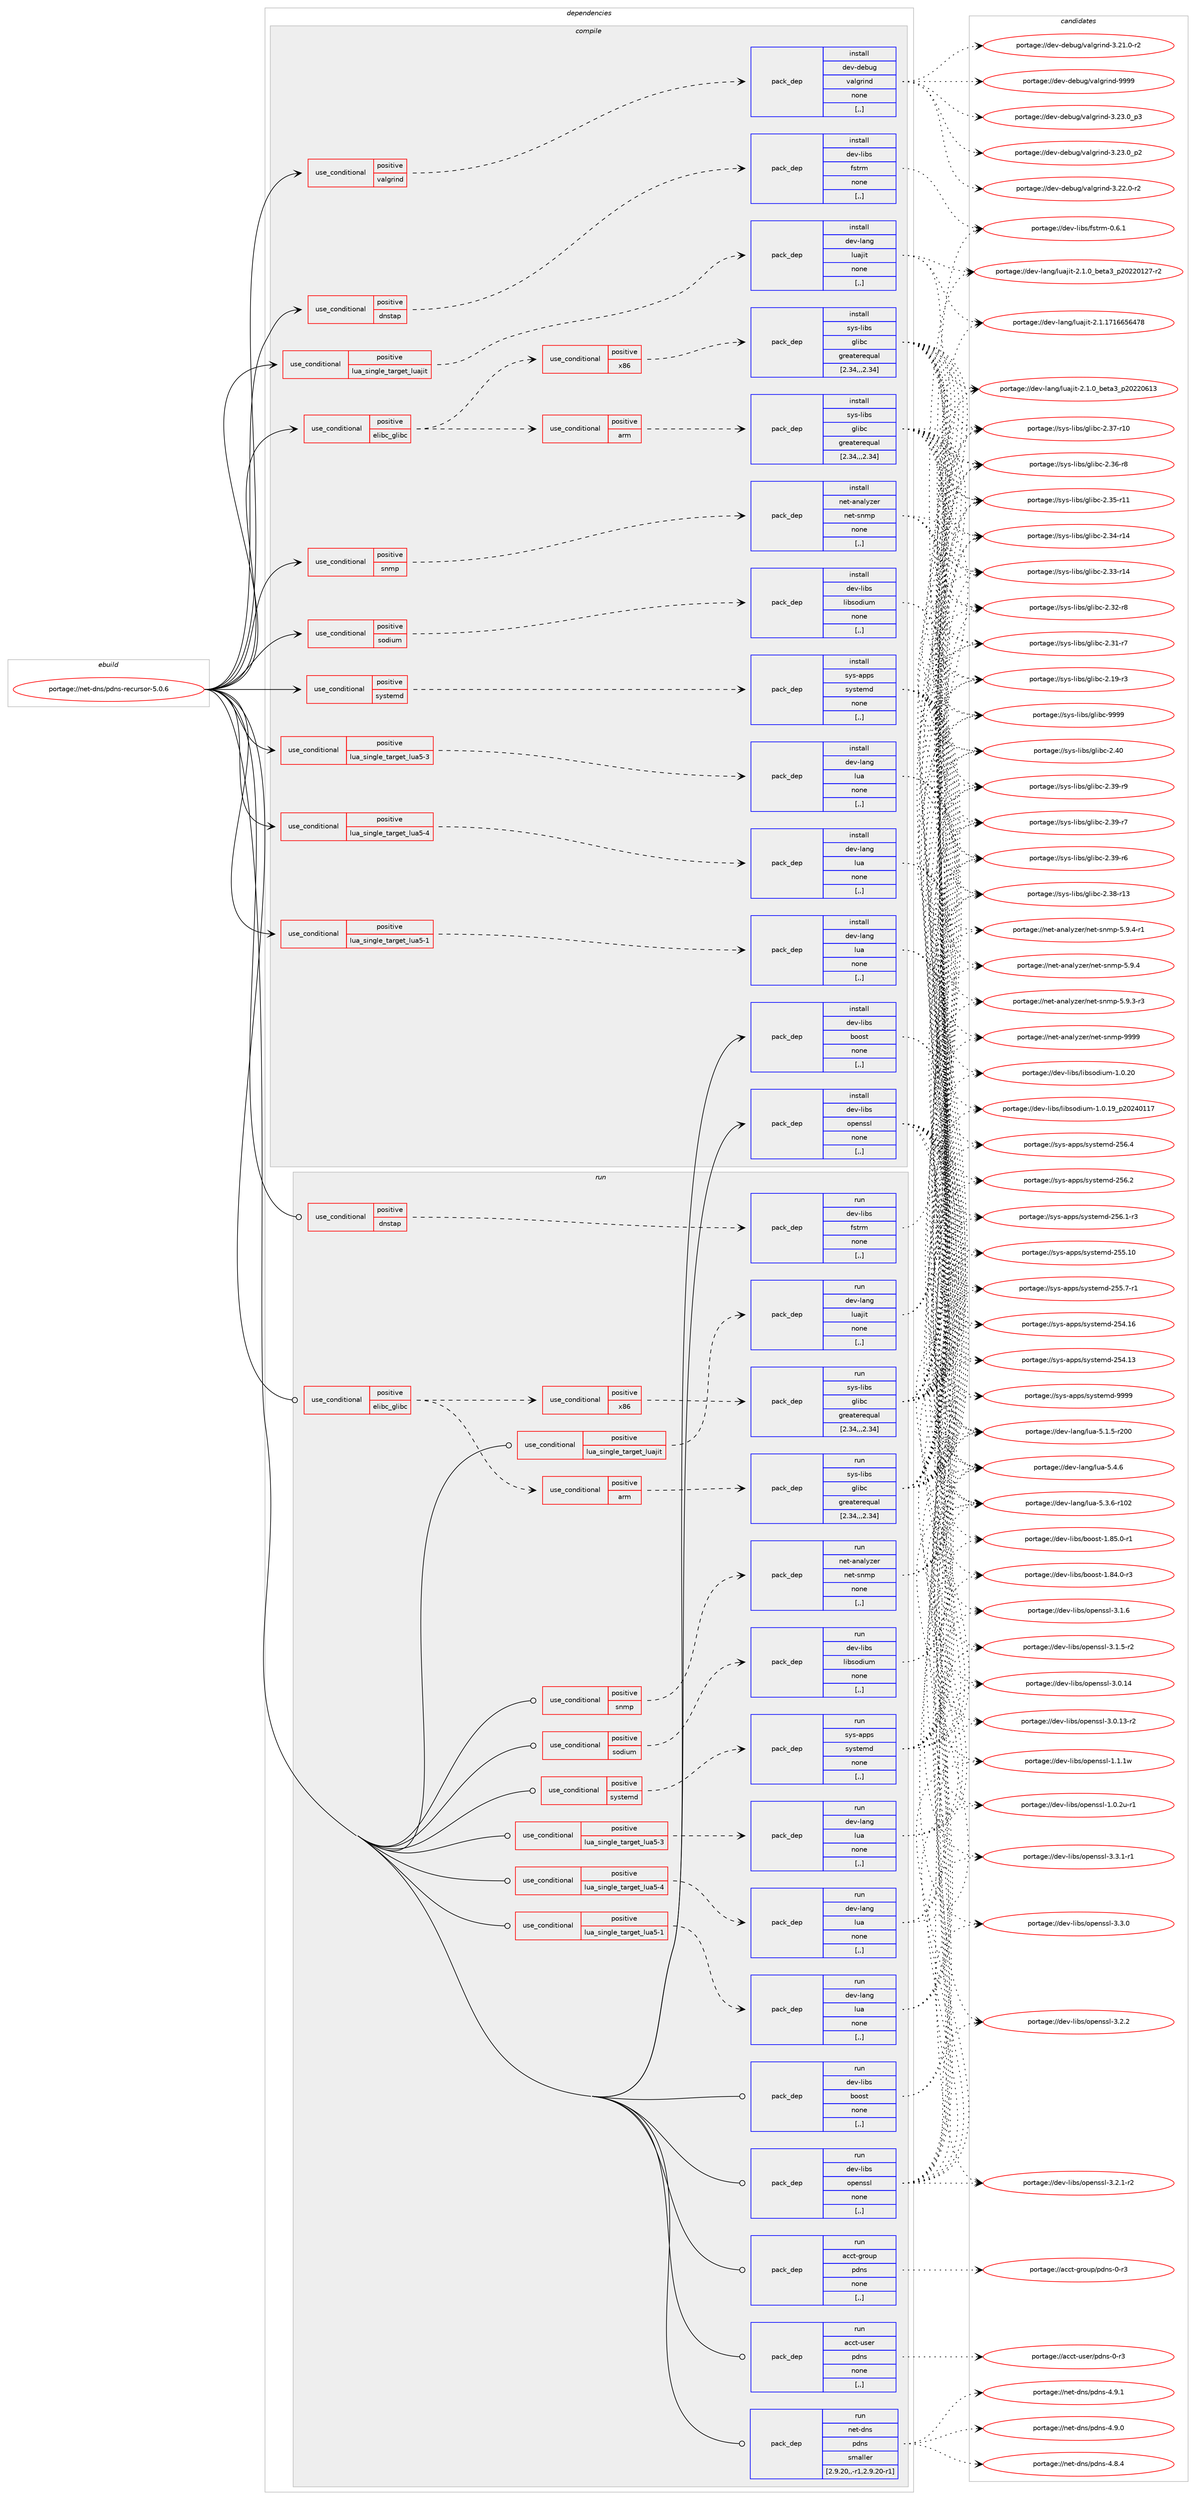 digraph prolog {

# *************
# Graph options
# *************

newrank=true;
concentrate=true;
compound=true;
graph [rankdir=LR,fontname=Helvetica,fontsize=10,ranksep=1.5];#, ranksep=2.5, nodesep=0.2];
edge  [arrowhead=vee];
node  [fontname=Helvetica,fontsize=10];

# **********
# The ebuild
# **********

subgraph cluster_leftcol {
color=gray;
label=<<i>ebuild</i>>;
id [label="portage://net-dns/pdns-recursor-5.0.6", color=red, width=4, href="../net-dns/pdns-recursor-5.0.6.svg"];
}

# ****************
# The dependencies
# ****************

subgraph cluster_midcol {
color=gray;
label=<<i>dependencies</i>>;
subgraph cluster_compile {
fillcolor="#eeeeee";
style=filled;
label=<<i>compile</i>>;
subgraph cond89773 {
dependency346131 [label=<<TABLE BORDER="0" CELLBORDER="1" CELLSPACING="0" CELLPADDING="4"><TR><TD ROWSPAN="3" CELLPADDING="10">use_conditional</TD></TR><TR><TD>positive</TD></TR><TR><TD>dnstap</TD></TR></TABLE>>, shape=none, color=red];
subgraph pack253767 {
dependency346132 [label=<<TABLE BORDER="0" CELLBORDER="1" CELLSPACING="0" CELLPADDING="4" WIDTH="220"><TR><TD ROWSPAN="6" CELLPADDING="30">pack_dep</TD></TR><TR><TD WIDTH="110">install</TD></TR><TR><TD>dev-libs</TD></TR><TR><TD>fstrm</TD></TR><TR><TD>none</TD></TR><TR><TD>[,,]</TD></TR></TABLE>>, shape=none, color=blue];
}
dependency346131:e -> dependency346132:w [weight=20,style="dashed",arrowhead="vee"];
}
id:e -> dependency346131:w [weight=20,style="solid",arrowhead="vee"];
subgraph cond89774 {
dependency346133 [label=<<TABLE BORDER="0" CELLBORDER="1" CELLSPACING="0" CELLPADDING="4"><TR><TD ROWSPAN="3" CELLPADDING="10">use_conditional</TD></TR><TR><TD>positive</TD></TR><TR><TD>elibc_glibc</TD></TR></TABLE>>, shape=none, color=red];
subgraph cond89775 {
dependency346134 [label=<<TABLE BORDER="0" CELLBORDER="1" CELLSPACING="0" CELLPADDING="4"><TR><TD ROWSPAN="3" CELLPADDING="10">use_conditional</TD></TR><TR><TD>positive</TD></TR><TR><TD>arm</TD></TR></TABLE>>, shape=none, color=red];
subgraph pack253768 {
dependency346135 [label=<<TABLE BORDER="0" CELLBORDER="1" CELLSPACING="0" CELLPADDING="4" WIDTH="220"><TR><TD ROWSPAN="6" CELLPADDING="30">pack_dep</TD></TR><TR><TD WIDTH="110">install</TD></TR><TR><TD>sys-libs</TD></TR><TR><TD>glibc</TD></TR><TR><TD>greaterequal</TD></TR><TR><TD>[2.34,,,2.34]</TD></TR></TABLE>>, shape=none, color=blue];
}
dependency346134:e -> dependency346135:w [weight=20,style="dashed",arrowhead="vee"];
}
dependency346133:e -> dependency346134:w [weight=20,style="dashed",arrowhead="vee"];
subgraph cond89776 {
dependency346136 [label=<<TABLE BORDER="0" CELLBORDER="1" CELLSPACING="0" CELLPADDING="4"><TR><TD ROWSPAN="3" CELLPADDING="10">use_conditional</TD></TR><TR><TD>positive</TD></TR><TR><TD>x86</TD></TR></TABLE>>, shape=none, color=red];
subgraph pack253769 {
dependency346137 [label=<<TABLE BORDER="0" CELLBORDER="1" CELLSPACING="0" CELLPADDING="4" WIDTH="220"><TR><TD ROWSPAN="6" CELLPADDING="30">pack_dep</TD></TR><TR><TD WIDTH="110">install</TD></TR><TR><TD>sys-libs</TD></TR><TR><TD>glibc</TD></TR><TR><TD>greaterequal</TD></TR><TR><TD>[2.34,,,2.34]</TD></TR></TABLE>>, shape=none, color=blue];
}
dependency346136:e -> dependency346137:w [weight=20,style="dashed",arrowhead="vee"];
}
dependency346133:e -> dependency346136:w [weight=20,style="dashed",arrowhead="vee"];
}
id:e -> dependency346133:w [weight=20,style="solid",arrowhead="vee"];
subgraph cond89777 {
dependency346138 [label=<<TABLE BORDER="0" CELLBORDER="1" CELLSPACING="0" CELLPADDING="4"><TR><TD ROWSPAN="3" CELLPADDING="10">use_conditional</TD></TR><TR><TD>positive</TD></TR><TR><TD>lua_single_target_lua5-1</TD></TR></TABLE>>, shape=none, color=red];
subgraph pack253770 {
dependency346139 [label=<<TABLE BORDER="0" CELLBORDER="1" CELLSPACING="0" CELLPADDING="4" WIDTH="220"><TR><TD ROWSPAN="6" CELLPADDING="30">pack_dep</TD></TR><TR><TD WIDTH="110">install</TD></TR><TR><TD>dev-lang</TD></TR><TR><TD>lua</TD></TR><TR><TD>none</TD></TR><TR><TD>[,,]</TD></TR></TABLE>>, shape=none, color=blue];
}
dependency346138:e -> dependency346139:w [weight=20,style="dashed",arrowhead="vee"];
}
id:e -> dependency346138:w [weight=20,style="solid",arrowhead="vee"];
subgraph cond89778 {
dependency346140 [label=<<TABLE BORDER="0" CELLBORDER="1" CELLSPACING="0" CELLPADDING="4"><TR><TD ROWSPAN="3" CELLPADDING="10">use_conditional</TD></TR><TR><TD>positive</TD></TR><TR><TD>lua_single_target_lua5-3</TD></TR></TABLE>>, shape=none, color=red];
subgraph pack253771 {
dependency346141 [label=<<TABLE BORDER="0" CELLBORDER="1" CELLSPACING="0" CELLPADDING="4" WIDTH="220"><TR><TD ROWSPAN="6" CELLPADDING="30">pack_dep</TD></TR><TR><TD WIDTH="110">install</TD></TR><TR><TD>dev-lang</TD></TR><TR><TD>lua</TD></TR><TR><TD>none</TD></TR><TR><TD>[,,]</TD></TR></TABLE>>, shape=none, color=blue];
}
dependency346140:e -> dependency346141:w [weight=20,style="dashed",arrowhead="vee"];
}
id:e -> dependency346140:w [weight=20,style="solid",arrowhead="vee"];
subgraph cond89779 {
dependency346142 [label=<<TABLE BORDER="0" CELLBORDER="1" CELLSPACING="0" CELLPADDING="4"><TR><TD ROWSPAN="3" CELLPADDING="10">use_conditional</TD></TR><TR><TD>positive</TD></TR><TR><TD>lua_single_target_lua5-4</TD></TR></TABLE>>, shape=none, color=red];
subgraph pack253772 {
dependency346143 [label=<<TABLE BORDER="0" CELLBORDER="1" CELLSPACING="0" CELLPADDING="4" WIDTH="220"><TR><TD ROWSPAN="6" CELLPADDING="30">pack_dep</TD></TR><TR><TD WIDTH="110">install</TD></TR><TR><TD>dev-lang</TD></TR><TR><TD>lua</TD></TR><TR><TD>none</TD></TR><TR><TD>[,,]</TD></TR></TABLE>>, shape=none, color=blue];
}
dependency346142:e -> dependency346143:w [weight=20,style="dashed",arrowhead="vee"];
}
id:e -> dependency346142:w [weight=20,style="solid",arrowhead="vee"];
subgraph cond89780 {
dependency346144 [label=<<TABLE BORDER="0" CELLBORDER="1" CELLSPACING="0" CELLPADDING="4"><TR><TD ROWSPAN="3" CELLPADDING="10">use_conditional</TD></TR><TR><TD>positive</TD></TR><TR><TD>lua_single_target_luajit</TD></TR></TABLE>>, shape=none, color=red];
subgraph pack253773 {
dependency346145 [label=<<TABLE BORDER="0" CELLBORDER="1" CELLSPACING="0" CELLPADDING="4" WIDTH="220"><TR><TD ROWSPAN="6" CELLPADDING="30">pack_dep</TD></TR><TR><TD WIDTH="110">install</TD></TR><TR><TD>dev-lang</TD></TR><TR><TD>luajit</TD></TR><TR><TD>none</TD></TR><TR><TD>[,,]</TD></TR></TABLE>>, shape=none, color=blue];
}
dependency346144:e -> dependency346145:w [weight=20,style="dashed",arrowhead="vee"];
}
id:e -> dependency346144:w [weight=20,style="solid",arrowhead="vee"];
subgraph cond89781 {
dependency346146 [label=<<TABLE BORDER="0" CELLBORDER="1" CELLSPACING="0" CELLPADDING="4"><TR><TD ROWSPAN="3" CELLPADDING="10">use_conditional</TD></TR><TR><TD>positive</TD></TR><TR><TD>snmp</TD></TR></TABLE>>, shape=none, color=red];
subgraph pack253774 {
dependency346147 [label=<<TABLE BORDER="0" CELLBORDER="1" CELLSPACING="0" CELLPADDING="4" WIDTH="220"><TR><TD ROWSPAN="6" CELLPADDING="30">pack_dep</TD></TR><TR><TD WIDTH="110">install</TD></TR><TR><TD>net-analyzer</TD></TR><TR><TD>net-snmp</TD></TR><TR><TD>none</TD></TR><TR><TD>[,,]</TD></TR></TABLE>>, shape=none, color=blue];
}
dependency346146:e -> dependency346147:w [weight=20,style="dashed",arrowhead="vee"];
}
id:e -> dependency346146:w [weight=20,style="solid",arrowhead="vee"];
subgraph cond89782 {
dependency346148 [label=<<TABLE BORDER="0" CELLBORDER="1" CELLSPACING="0" CELLPADDING="4"><TR><TD ROWSPAN="3" CELLPADDING="10">use_conditional</TD></TR><TR><TD>positive</TD></TR><TR><TD>sodium</TD></TR></TABLE>>, shape=none, color=red];
subgraph pack253775 {
dependency346149 [label=<<TABLE BORDER="0" CELLBORDER="1" CELLSPACING="0" CELLPADDING="4" WIDTH="220"><TR><TD ROWSPAN="6" CELLPADDING="30">pack_dep</TD></TR><TR><TD WIDTH="110">install</TD></TR><TR><TD>dev-libs</TD></TR><TR><TD>libsodium</TD></TR><TR><TD>none</TD></TR><TR><TD>[,,]</TD></TR></TABLE>>, shape=none, color=blue];
}
dependency346148:e -> dependency346149:w [weight=20,style="dashed",arrowhead="vee"];
}
id:e -> dependency346148:w [weight=20,style="solid",arrowhead="vee"];
subgraph cond89783 {
dependency346150 [label=<<TABLE BORDER="0" CELLBORDER="1" CELLSPACING="0" CELLPADDING="4"><TR><TD ROWSPAN="3" CELLPADDING="10">use_conditional</TD></TR><TR><TD>positive</TD></TR><TR><TD>systemd</TD></TR></TABLE>>, shape=none, color=red];
subgraph pack253776 {
dependency346151 [label=<<TABLE BORDER="0" CELLBORDER="1" CELLSPACING="0" CELLPADDING="4" WIDTH="220"><TR><TD ROWSPAN="6" CELLPADDING="30">pack_dep</TD></TR><TR><TD WIDTH="110">install</TD></TR><TR><TD>sys-apps</TD></TR><TR><TD>systemd</TD></TR><TR><TD>none</TD></TR><TR><TD>[,,]</TD></TR></TABLE>>, shape=none, color=blue];
}
dependency346150:e -> dependency346151:w [weight=20,style="dashed",arrowhead="vee"];
}
id:e -> dependency346150:w [weight=20,style="solid",arrowhead="vee"];
subgraph cond89784 {
dependency346152 [label=<<TABLE BORDER="0" CELLBORDER="1" CELLSPACING="0" CELLPADDING="4"><TR><TD ROWSPAN="3" CELLPADDING="10">use_conditional</TD></TR><TR><TD>positive</TD></TR><TR><TD>valgrind</TD></TR></TABLE>>, shape=none, color=red];
subgraph pack253777 {
dependency346153 [label=<<TABLE BORDER="0" CELLBORDER="1" CELLSPACING="0" CELLPADDING="4" WIDTH="220"><TR><TD ROWSPAN="6" CELLPADDING="30">pack_dep</TD></TR><TR><TD WIDTH="110">install</TD></TR><TR><TD>dev-debug</TD></TR><TR><TD>valgrind</TD></TR><TR><TD>none</TD></TR><TR><TD>[,,]</TD></TR></TABLE>>, shape=none, color=blue];
}
dependency346152:e -> dependency346153:w [weight=20,style="dashed",arrowhead="vee"];
}
id:e -> dependency346152:w [weight=20,style="solid",arrowhead="vee"];
subgraph pack253778 {
dependency346154 [label=<<TABLE BORDER="0" CELLBORDER="1" CELLSPACING="0" CELLPADDING="4" WIDTH="220"><TR><TD ROWSPAN="6" CELLPADDING="30">pack_dep</TD></TR><TR><TD WIDTH="110">install</TD></TR><TR><TD>dev-libs</TD></TR><TR><TD>boost</TD></TR><TR><TD>none</TD></TR><TR><TD>[,,]</TD></TR></TABLE>>, shape=none, color=blue];
}
id:e -> dependency346154:w [weight=20,style="solid",arrowhead="vee"];
subgraph pack253779 {
dependency346155 [label=<<TABLE BORDER="0" CELLBORDER="1" CELLSPACING="0" CELLPADDING="4" WIDTH="220"><TR><TD ROWSPAN="6" CELLPADDING="30">pack_dep</TD></TR><TR><TD WIDTH="110">install</TD></TR><TR><TD>dev-libs</TD></TR><TR><TD>openssl</TD></TR><TR><TD>none</TD></TR><TR><TD>[,,]</TD></TR></TABLE>>, shape=none, color=blue];
}
id:e -> dependency346155:w [weight=20,style="solid",arrowhead="vee"];
}
subgraph cluster_compileandrun {
fillcolor="#eeeeee";
style=filled;
label=<<i>compile and run</i>>;
}
subgraph cluster_run {
fillcolor="#eeeeee";
style=filled;
label=<<i>run</i>>;
subgraph cond89785 {
dependency346156 [label=<<TABLE BORDER="0" CELLBORDER="1" CELLSPACING="0" CELLPADDING="4"><TR><TD ROWSPAN="3" CELLPADDING="10">use_conditional</TD></TR><TR><TD>positive</TD></TR><TR><TD>dnstap</TD></TR></TABLE>>, shape=none, color=red];
subgraph pack253780 {
dependency346157 [label=<<TABLE BORDER="0" CELLBORDER="1" CELLSPACING="0" CELLPADDING="4" WIDTH="220"><TR><TD ROWSPAN="6" CELLPADDING="30">pack_dep</TD></TR><TR><TD WIDTH="110">run</TD></TR><TR><TD>dev-libs</TD></TR><TR><TD>fstrm</TD></TR><TR><TD>none</TD></TR><TR><TD>[,,]</TD></TR></TABLE>>, shape=none, color=blue];
}
dependency346156:e -> dependency346157:w [weight=20,style="dashed",arrowhead="vee"];
}
id:e -> dependency346156:w [weight=20,style="solid",arrowhead="odot"];
subgraph cond89786 {
dependency346158 [label=<<TABLE BORDER="0" CELLBORDER="1" CELLSPACING="0" CELLPADDING="4"><TR><TD ROWSPAN="3" CELLPADDING="10">use_conditional</TD></TR><TR><TD>positive</TD></TR><TR><TD>elibc_glibc</TD></TR></TABLE>>, shape=none, color=red];
subgraph cond89787 {
dependency346159 [label=<<TABLE BORDER="0" CELLBORDER="1" CELLSPACING="0" CELLPADDING="4"><TR><TD ROWSPAN="3" CELLPADDING="10">use_conditional</TD></TR><TR><TD>positive</TD></TR><TR><TD>arm</TD></TR></TABLE>>, shape=none, color=red];
subgraph pack253781 {
dependency346160 [label=<<TABLE BORDER="0" CELLBORDER="1" CELLSPACING="0" CELLPADDING="4" WIDTH="220"><TR><TD ROWSPAN="6" CELLPADDING="30">pack_dep</TD></TR><TR><TD WIDTH="110">run</TD></TR><TR><TD>sys-libs</TD></TR><TR><TD>glibc</TD></TR><TR><TD>greaterequal</TD></TR><TR><TD>[2.34,,,2.34]</TD></TR></TABLE>>, shape=none, color=blue];
}
dependency346159:e -> dependency346160:w [weight=20,style="dashed",arrowhead="vee"];
}
dependency346158:e -> dependency346159:w [weight=20,style="dashed",arrowhead="vee"];
subgraph cond89788 {
dependency346161 [label=<<TABLE BORDER="0" CELLBORDER="1" CELLSPACING="0" CELLPADDING="4"><TR><TD ROWSPAN="3" CELLPADDING="10">use_conditional</TD></TR><TR><TD>positive</TD></TR><TR><TD>x86</TD></TR></TABLE>>, shape=none, color=red];
subgraph pack253782 {
dependency346162 [label=<<TABLE BORDER="0" CELLBORDER="1" CELLSPACING="0" CELLPADDING="4" WIDTH="220"><TR><TD ROWSPAN="6" CELLPADDING="30">pack_dep</TD></TR><TR><TD WIDTH="110">run</TD></TR><TR><TD>sys-libs</TD></TR><TR><TD>glibc</TD></TR><TR><TD>greaterequal</TD></TR><TR><TD>[2.34,,,2.34]</TD></TR></TABLE>>, shape=none, color=blue];
}
dependency346161:e -> dependency346162:w [weight=20,style="dashed",arrowhead="vee"];
}
dependency346158:e -> dependency346161:w [weight=20,style="dashed",arrowhead="vee"];
}
id:e -> dependency346158:w [weight=20,style="solid",arrowhead="odot"];
subgraph cond89789 {
dependency346163 [label=<<TABLE BORDER="0" CELLBORDER="1" CELLSPACING="0" CELLPADDING="4"><TR><TD ROWSPAN="3" CELLPADDING="10">use_conditional</TD></TR><TR><TD>positive</TD></TR><TR><TD>lua_single_target_lua5-1</TD></TR></TABLE>>, shape=none, color=red];
subgraph pack253783 {
dependency346164 [label=<<TABLE BORDER="0" CELLBORDER="1" CELLSPACING="0" CELLPADDING="4" WIDTH="220"><TR><TD ROWSPAN="6" CELLPADDING="30">pack_dep</TD></TR><TR><TD WIDTH="110">run</TD></TR><TR><TD>dev-lang</TD></TR><TR><TD>lua</TD></TR><TR><TD>none</TD></TR><TR><TD>[,,]</TD></TR></TABLE>>, shape=none, color=blue];
}
dependency346163:e -> dependency346164:w [weight=20,style="dashed",arrowhead="vee"];
}
id:e -> dependency346163:w [weight=20,style="solid",arrowhead="odot"];
subgraph cond89790 {
dependency346165 [label=<<TABLE BORDER="0" CELLBORDER="1" CELLSPACING="0" CELLPADDING="4"><TR><TD ROWSPAN="3" CELLPADDING="10">use_conditional</TD></TR><TR><TD>positive</TD></TR><TR><TD>lua_single_target_lua5-3</TD></TR></TABLE>>, shape=none, color=red];
subgraph pack253784 {
dependency346166 [label=<<TABLE BORDER="0" CELLBORDER="1" CELLSPACING="0" CELLPADDING="4" WIDTH="220"><TR><TD ROWSPAN="6" CELLPADDING="30">pack_dep</TD></TR><TR><TD WIDTH="110">run</TD></TR><TR><TD>dev-lang</TD></TR><TR><TD>lua</TD></TR><TR><TD>none</TD></TR><TR><TD>[,,]</TD></TR></TABLE>>, shape=none, color=blue];
}
dependency346165:e -> dependency346166:w [weight=20,style="dashed",arrowhead="vee"];
}
id:e -> dependency346165:w [weight=20,style="solid",arrowhead="odot"];
subgraph cond89791 {
dependency346167 [label=<<TABLE BORDER="0" CELLBORDER="1" CELLSPACING="0" CELLPADDING="4"><TR><TD ROWSPAN="3" CELLPADDING="10">use_conditional</TD></TR><TR><TD>positive</TD></TR><TR><TD>lua_single_target_lua5-4</TD></TR></TABLE>>, shape=none, color=red];
subgraph pack253785 {
dependency346168 [label=<<TABLE BORDER="0" CELLBORDER="1" CELLSPACING="0" CELLPADDING="4" WIDTH="220"><TR><TD ROWSPAN="6" CELLPADDING="30">pack_dep</TD></TR><TR><TD WIDTH="110">run</TD></TR><TR><TD>dev-lang</TD></TR><TR><TD>lua</TD></TR><TR><TD>none</TD></TR><TR><TD>[,,]</TD></TR></TABLE>>, shape=none, color=blue];
}
dependency346167:e -> dependency346168:w [weight=20,style="dashed",arrowhead="vee"];
}
id:e -> dependency346167:w [weight=20,style="solid",arrowhead="odot"];
subgraph cond89792 {
dependency346169 [label=<<TABLE BORDER="0" CELLBORDER="1" CELLSPACING="0" CELLPADDING="4"><TR><TD ROWSPAN="3" CELLPADDING="10">use_conditional</TD></TR><TR><TD>positive</TD></TR><TR><TD>lua_single_target_luajit</TD></TR></TABLE>>, shape=none, color=red];
subgraph pack253786 {
dependency346170 [label=<<TABLE BORDER="0" CELLBORDER="1" CELLSPACING="0" CELLPADDING="4" WIDTH="220"><TR><TD ROWSPAN="6" CELLPADDING="30">pack_dep</TD></TR><TR><TD WIDTH="110">run</TD></TR><TR><TD>dev-lang</TD></TR><TR><TD>luajit</TD></TR><TR><TD>none</TD></TR><TR><TD>[,,]</TD></TR></TABLE>>, shape=none, color=blue];
}
dependency346169:e -> dependency346170:w [weight=20,style="dashed",arrowhead="vee"];
}
id:e -> dependency346169:w [weight=20,style="solid",arrowhead="odot"];
subgraph cond89793 {
dependency346171 [label=<<TABLE BORDER="0" CELLBORDER="1" CELLSPACING="0" CELLPADDING="4"><TR><TD ROWSPAN="3" CELLPADDING="10">use_conditional</TD></TR><TR><TD>positive</TD></TR><TR><TD>snmp</TD></TR></TABLE>>, shape=none, color=red];
subgraph pack253787 {
dependency346172 [label=<<TABLE BORDER="0" CELLBORDER="1" CELLSPACING="0" CELLPADDING="4" WIDTH="220"><TR><TD ROWSPAN="6" CELLPADDING="30">pack_dep</TD></TR><TR><TD WIDTH="110">run</TD></TR><TR><TD>net-analyzer</TD></TR><TR><TD>net-snmp</TD></TR><TR><TD>none</TD></TR><TR><TD>[,,]</TD></TR></TABLE>>, shape=none, color=blue];
}
dependency346171:e -> dependency346172:w [weight=20,style="dashed",arrowhead="vee"];
}
id:e -> dependency346171:w [weight=20,style="solid",arrowhead="odot"];
subgraph cond89794 {
dependency346173 [label=<<TABLE BORDER="0" CELLBORDER="1" CELLSPACING="0" CELLPADDING="4"><TR><TD ROWSPAN="3" CELLPADDING="10">use_conditional</TD></TR><TR><TD>positive</TD></TR><TR><TD>sodium</TD></TR></TABLE>>, shape=none, color=red];
subgraph pack253788 {
dependency346174 [label=<<TABLE BORDER="0" CELLBORDER="1" CELLSPACING="0" CELLPADDING="4" WIDTH="220"><TR><TD ROWSPAN="6" CELLPADDING="30">pack_dep</TD></TR><TR><TD WIDTH="110">run</TD></TR><TR><TD>dev-libs</TD></TR><TR><TD>libsodium</TD></TR><TR><TD>none</TD></TR><TR><TD>[,,]</TD></TR></TABLE>>, shape=none, color=blue];
}
dependency346173:e -> dependency346174:w [weight=20,style="dashed",arrowhead="vee"];
}
id:e -> dependency346173:w [weight=20,style="solid",arrowhead="odot"];
subgraph cond89795 {
dependency346175 [label=<<TABLE BORDER="0" CELLBORDER="1" CELLSPACING="0" CELLPADDING="4"><TR><TD ROWSPAN="3" CELLPADDING="10">use_conditional</TD></TR><TR><TD>positive</TD></TR><TR><TD>systemd</TD></TR></TABLE>>, shape=none, color=red];
subgraph pack253789 {
dependency346176 [label=<<TABLE BORDER="0" CELLBORDER="1" CELLSPACING="0" CELLPADDING="4" WIDTH="220"><TR><TD ROWSPAN="6" CELLPADDING="30">pack_dep</TD></TR><TR><TD WIDTH="110">run</TD></TR><TR><TD>sys-apps</TD></TR><TR><TD>systemd</TD></TR><TR><TD>none</TD></TR><TR><TD>[,,]</TD></TR></TABLE>>, shape=none, color=blue];
}
dependency346175:e -> dependency346176:w [weight=20,style="dashed",arrowhead="vee"];
}
id:e -> dependency346175:w [weight=20,style="solid",arrowhead="odot"];
subgraph pack253790 {
dependency346177 [label=<<TABLE BORDER="0" CELLBORDER="1" CELLSPACING="0" CELLPADDING="4" WIDTH="220"><TR><TD ROWSPAN="6" CELLPADDING="30">pack_dep</TD></TR><TR><TD WIDTH="110">run</TD></TR><TR><TD>acct-group</TD></TR><TR><TD>pdns</TD></TR><TR><TD>none</TD></TR><TR><TD>[,,]</TD></TR></TABLE>>, shape=none, color=blue];
}
id:e -> dependency346177:w [weight=20,style="solid",arrowhead="odot"];
subgraph pack253791 {
dependency346178 [label=<<TABLE BORDER="0" CELLBORDER="1" CELLSPACING="0" CELLPADDING="4" WIDTH="220"><TR><TD ROWSPAN="6" CELLPADDING="30">pack_dep</TD></TR><TR><TD WIDTH="110">run</TD></TR><TR><TD>acct-user</TD></TR><TR><TD>pdns</TD></TR><TR><TD>none</TD></TR><TR><TD>[,,]</TD></TR></TABLE>>, shape=none, color=blue];
}
id:e -> dependency346178:w [weight=20,style="solid",arrowhead="odot"];
subgraph pack253792 {
dependency346179 [label=<<TABLE BORDER="0" CELLBORDER="1" CELLSPACING="0" CELLPADDING="4" WIDTH="220"><TR><TD ROWSPAN="6" CELLPADDING="30">pack_dep</TD></TR><TR><TD WIDTH="110">run</TD></TR><TR><TD>dev-libs</TD></TR><TR><TD>boost</TD></TR><TR><TD>none</TD></TR><TR><TD>[,,]</TD></TR></TABLE>>, shape=none, color=blue];
}
id:e -> dependency346179:w [weight=20,style="solid",arrowhead="odot"];
subgraph pack253793 {
dependency346180 [label=<<TABLE BORDER="0" CELLBORDER="1" CELLSPACING="0" CELLPADDING="4" WIDTH="220"><TR><TD ROWSPAN="6" CELLPADDING="30">pack_dep</TD></TR><TR><TD WIDTH="110">run</TD></TR><TR><TD>dev-libs</TD></TR><TR><TD>openssl</TD></TR><TR><TD>none</TD></TR><TR><TD>[,,]</TD></TR></TABLE>>, shape=none, color=blue];
}
id:e -> dependency346180:w [weight=20,style="solid",arrowhead="odot"];
subgraph pack253794 {
dependency346181 [label=<<TABLE BORDER="0" CELLBORDER="1" CELLSPACING="0" CELLPADDING="4" WIDTH="220"><TR><TD ROWSPAN="6" CELLPADDING="30">pack_dep</TD></TR><TR><TD WIDTH="110">run</TD></TR><TR><TD>net-dns</TD></TR><TR><TD>pdns</TD></TR><TR><TD>smaller</TD></TR><TR><TD>[2.9.20,,-r1,2.9.20-r1]</TD></TR></TABLE>>, shape=none, color=blue];
}
id:e -> dependency346181:w [weight=20,style="solid",arrowhead="odot"];
}
}

# **************
# The candidates
# **************

subgraph cluster_choices {
rank=same;
color=gray;
label=<<i>candidates</i>>;

subgraph choice253767 {
color=black;
nodesep=1;
choice100101118451081059811547102115116114109454846544649 [label="portage://dev-libs/fstrm-0.6.1", color=red, width=4,href="../dev-libs/fstrm-0.6.1.svg"];
dependency346132:e -> choice100101118451081059811547102115116114109454846544649:w [style=dotted,weight="100"];
}
subgraph choice253768 {
color=black;
nodesep=1;
choice11512111545108105981154710310810598994557575757 [label="portage://sys-libs/glibc-9999", color=red, width=4,href="../sys-libs/glibc-9999.svg"];
choice11512111545108105981154710310810598994550465248 [label="portage://sys-libs/glibc-2.40", color=red, width=4,href="../sys-libs/glibc-2.40.svg"];
choice115121115451081059811547103108105989945504651574511457 [label="portage://sys-libs/glibc-2.39-r9", color=red, width=4,href="../sys-libs/glibc-2.39-r9.svg"];
choice115121115451081059811547103108105989945504651574511455 [label="portage://sys-libs/glibc-2.39-r7", color=red, width=4,href="../sys-libs/glibc-2.39-r7.svg"];
choice115121115451081059811547103108105989945504651574511454 [label="portage://sys-libs/glibc-2.39-r6", color=red, width=4,href="../sys-libs/glibc-2.39-r6.svg"];
choice11512111545108105981154710310810598994550465156451144951 [label="portage://sys-libs/glibc-2.38-r13", color=red, width=4,href="../sys-libs/glibc-2.38-r13.svg"];
choice11512111545108105981154710310810598994550465155451144948 [label="portage://sys-libs/glibc-2.37-r10", color=red, width=4,href="../sys-libs/glibc-2.37-r10.svg"];
choice115121115451081059811547103108105989945504651544511456 [label="portage://sys-libs/glibc-2.36-r8", color=red, width=4,href="../sys-libs/glibc-2.36-r8.svg"];
choice11512111545108105981154710310810598994550465153451144949 [label="portage://sys-libs/glibc-2.35-r11", color=red, width=4,href="../sys-libs/glibc-2.35-r11.svg"];
choice11512111545108105981154710310810598994550465152451144952 [label="portage://sys-libs/glibc-2.34-r14", color=red, width=4,href="../sys-libs/glibc-2.34-r14.svg"];
choice11512111545108105981154710310810598994550465151451144952 [label="portage://sys-libs/glibc-2.33-r14", color=red, width=4,href="../sys-libs/glibc-2.33-r14.svg"];
choice115121115451081059811547103108105989945504651504511456 [label="portage://sys-libs/glibc-2.32-r8", color=red, width=4,href="../sys-libs/glibc-2.32-r8.svg"];
choice115121115451081059811547103108105989945504651494511455 [label="portage://sys-libs/glibc-2.31-r7", color=red, width=4,href="../sys-libs/glibc-2.31-r7.svg"];
choice115121115451081059811547103108105989945504649574511451 [label="portage://sys-libs/glibc-2.19-r3", color=red, width=4,href="../sys-libs/glibc-2.19-r3.svg"];
dependency346135:e -> choice11512111545108105981154710310810598994557575757:w [style=dotted,weight="100"];
dependency346135:e -> choice11512111545108105981154710310810598994550465248:w [style=dotted,weight="100"];
dependency346135:e -> choice115121115451081059811547103108105989945504651574511457:w [style=dotted,weight="100"];
dependency346135:e -> choice115121115451081059811547103108105989945504651574511455:w [style=dotted,weight="100"];
dependency346135:e -> choice115121115451081059811547103108105989945504651574511454:w [style=dotted,weight="100"];
dependency346135:e -> choice11512111545108105981154710310810598994550465156451144951:w [style=dotted,weight="100"];
dependency346135:e -> choice11512111545108105981154710310810598994550465155451144948:w [style=dotted,weight="100"];
dependency346135:e -> choice115121115451081059811547103108105989945504651544511456:w [style=dotted,weight="100"];
dependency346135:e -> choice11512111545108105981154710310810598994550465153451144949:w [style=dotted,weight="100"];
dependency346135:e -> choice11512111545108105981154710310810598994550465152451144952:w [style=dotted,weight="100"];
dependency346135:e -> choice11512111545108105981154710310810598994550465151451144952:w [style=dotted,weight="100"];
dependency346135:e -> choice115121115451081059811547103108105989945504651504511456:w [style=dotted,weight="100"];
dependency346135:e -> choice115121115451081059811547103108105989945504651494511455:w [style=dotted,weight="100"];
dependency346135:e -> choice115121115451081059811547103108105989945504649574511451:w [style=dotted,weight="100"];
}
subgraph choice253769 {
color=black;
nodesep=1;
choice11512111545108105981154710310810598994557575757 [label="portage://sys-libs/glibc-9999", color=red, width=4,href="../sys-libs/glibc-9999.svg"];
choice11512111545108105981154710310810598994550465248 [label="portage://sys-libs/glibc-2.40", color=red, width=4,href="../sys-libs/glibc-2.40.svg"];
choice115121115451081059811547103108105989945504651574511457 [label="portage://sys-libs/glibc-2.39-r9", color=red, width=4,href="../sys-libs/glibc-2.39-r9.svg"];
choice115121115451081059811547103108105989945504651574511455 [label="portage://sys-libs/glibc-2.39-r7", color=red, width=4,href="../sys-libs/glibc-2.39-r7.svg"];
choice115121115451081059811547103108105989945504651574511454 [label="portage://sys-libs/glibc-2.39-r6", color=red, width=4,href="../sys-libs/glibc-2.39-r6.svg"];
choice11512111545108105981154710310810598994550465156451144951 [label="portage://sys-libs/glibc-2.38-r13", color=red, width=4,href="../sys-libs/glibc-2.38-r13.svg"];
choice11512111545108105981154710310810598994550465155451144948 [label="portage://sys-libs/glibc-2.37-r10", color=red, width=4,href="../sys-libs/glibc-2.37-r10.svg"];
choice115121115451081059811547103108105989945504651544511456 [label="portage://sys-libs/glibc-2.36-r8", color=red, width=4,href="../sys-libs/glibc-2.36-r8.svg"];
choice11512111545108105981154710310810598994550465153451144949 [label="portage://sys-libs/glibc-2.35-r11", color=red, width=4,href="../sys-libs/glibc-2.35-r11.svg"];
choice11512111545108105981154710310810598994550465152451144952 [label="portage://sys-libs/glibc-2.34-r14", color=red, width=4,href="../sys-libs/glibc-2.34-r14.svg"];
choice11512111545108105981154710310810598994550465151451144952 [label="portage://sys-libs/glibc-2.33-r14", color=red, width=4,href="../sys-libs/glibc-2.33-r14.svg"];
choice115121115451081059811547103108105989945504651504511456 [label="portage://sys-libs/glibc-2.32-r8", color=red, width=4,href="../sys-libs/glibc-2.32-r8.svg"];
choice115121115451081059811547103108105989945504651494511455 [label="portage://sys-libs/glibc-2.31-r7", color=red, width=4,href="../sys-libs/glibc-2.31-r7.svg"];
choice115121115451081059811547103108105989945504649574511451 [label="portage://sys-libs/glibc-2.19-r3", color=red, width=4,href="../sys-libs/glibc-2.19-r3.svg"];
dependency346137:e -> choice11512111545108105981154710310810598994557575757:w [style=dotted,weight="100"];
dependency346137:e -> choice11512111545108105981154710310810598994550465248:w [style=dotted,weight="100"];
dependency346137:e -> choice115121115451081059811547103108105989945504651574511457:w [style=dotted,weight="100"];
dependency346137:e -> choice115121115451081059811547103108105989945504651574511455:w [style=dotted,weight="100"];
dependency346137:e -> choice115121115451081059811547103108105989945504651574511454:w [style=dotted,weight="100"];
dependency346137:e -> choice11512111545108105981154710310810598994550465156451144951:w [style=dotted,weight="100"];
dependency346137:e -> choice11512111545108105981154710310810598994550465155451144948:w [style=dotted,weight="100"];
dependency346137:e -> choice115121115451081059811547103108105989945504651544511456:w [style=dotted,weight="100"];
dependency346137:e -> choice11512111545108105981154710310810598994550465153451144949:w [style=dotted,weight="100"];
dependency346137:e -> choice11512111545108105981154710310810598994550465152451144952:w [style=dotted,weight="100"];
dependency346137:e -> choice11512111545108105981154710310810598994550465151451144952:w [style=dotted,weight="100"];
dependency346137:e -> choice115121115451081059811547103108105989945504651504511456:w [style=dotted,weight="100"];
dependency346137:e -> choice115121115451081059811547103108105989945504651494511455:w [style=dotted,weight="100"];
dependency346137:e -> choice115121115451081059811547103108105989945504649574511451:w [style=dotted,weight="100"];
}
subgraph choice253770 {
color=black;
nodesep=1;
choice10010111845108971101034710811797455346524654 [label="portage://dev-lang/lua-5.4.6", color=red, width=4,href="../dev-lang/lua-5.4.6.svg"];
choice1001011184510897110103471081179745534651465445114494850 [label="portage://dev-lang/lua-5.3.6-r102", color=red, width=4,href="../dev-lang/lua-5.3.6-r102.svg"];
choice1001011184510897110103471081179745534649465345114504848 [label="portage://dev-lang/lua-5.1.5-r200", color=red, width=4,href="../dev-lang/lua-5.1.5-r200.svg"];
dependency346139:e -> choice10010111845108971101034710811797455346524654:w [style=dotted,weight="100"];
dependency346139:e -> choice1001011184510897110103471081179745534651465445114494850:w [style=dotted,weight="100"];
dependency346139:e -> choice1001011184510897110103471081179745534649465345114504848:w [style=dotted,weight="100"];
}
subgraph choice253771 {
color=black;
nodesep=1;
choice10010111845108971101034710811797455346524654 [label="portage://dev-lang/lua-5.4.6", color=red, width=4,href="../dev-lang/lua-5.4.6.svg"];
choice1001011184510897110103471081179745534651465445114494850 [label="portage://dev-lang/lua-5.3.6-r102", color=red, width=4,href="../dev-lang/lua-5.3.6-r102.svg"];
choice1001011184510897110103471081179745534649465345114504848 [label="portage://dev-lang/lua-5.1.5-r200", color=red, width=4,href="../dev-lang/lua-5.1.5-r200.svg"];
dependency346141:e -> choice10010111845108971101034710811797455346524654:w [style=dotted,weight="100"];
dependency346141:e -> choice1001011184510897110103471081179745534651465445114494850:w [style=dotted,weight="100"];
dependency346141:e -> choice1001011184510897110103471081179745534649465345114504848:w [style=dotted,weight="100"];
}
subgraph choice253772 {
color=black;
nodesep=1;
choice10010111845108971101034710811797455346524654 [label="portage://dev-lang/lua-5.4.6", color=red, width=4,href="../dev-lang/lua-5.4.6.svg"];
choice1001011184510897110103471081179745534651465445114494850 [label="portage://dev-lang/lua-5.3.6-r102", color=red, width=4,href="../dev-lang/lua-5.3.6-r102.svg"];
choice1001011184510897110103471081179745534649465345114504848 [label="portage://dev-lang/lua-5.1.5-r200", color=red, width=4,href="../dev-lang/lua-5.1.5-r200.svg"];
dependency346143:e -> choice10010111845108971101034710811797455346524654:w [style=dotted,weight="100"];
dependency346143:e -> choice1001011184510897110103471081179745534651465445114494850:w [style=dotted,weight="100"];
dependency346143:e -> choice1001011184510897110103471081179745534649465345114504848:w [style=dotted,weight="100"];
}
subgraph choice253773 {
color=black;
nodesep=1;
choice10010111845108971101034710811797106105116455046494649554954545354525556 [label="portage://dev-lang/luajit-2.1.1716656478", color=red, width=4,href="../dev-lang/luajit-2.1.1716656478.svg"];
choice1001011184510897110103471081179710610511645504649464895981011169751951125048505048544951 [label="portage://dev-lang/luajit-2.1.0_beta3_p20220613", color=red, width=4,href="../dev-lang/luajit-2.1.0_beta3_p20220613.svg"];
choice10010111845108971101034710811797106105116455046494648959810111697519511250485050484950554511450 [label="portage://dev-lang/luajit-2.1.0_beta3_p20220127-r2", color=red, width=4,href="../dev-lang/luajit-2.1.0_beta3_p20220127-r2.svg"];
dependency346145:e -> choice10010111845108971101034710811797106105116455046494649554954545354525556:w [style=dotted,weight="100"];
dependency346145:e -> choice1001011184510897110103471081179710610511645504649464895981011169751951125048505048544951:w [style=dotted,weight="100"];
dependency346145:e -> choice10010111845108971101034710811797106105116455046494648959810111697519511250485050484950554511450:w [style=dotted,weight="100"];
}
subgraph choice253774 {
color=black;
nodesep=1;
choice11010111645971109710812112210111447110101116451151101091124557575757 [label="portage://net-analyzer/net-snmp-9999", color=red, width=4,href="../net-analyzer/net-snmp-9999.svg"];
choice11010111645971109710812112210111447110101116451151101091124553465746524511449 [label="portage://net-analyzer/net-snmp-5.9.4-r1", color=red, width=4,href="../net-analyzer/net-snmp-5.9.4-r1.svg"];
choice1101011164597110971081211221011144711010111645115110109112455346574652 [label="portage://net-analyzer/net-snmp-5.9.4", color=red, width=4,href="../net-analyzer/net-snmp-5.9.4.svg"];
choice11010111645971109710812112210111447110101116451151101091124553465746514511451 [label="portage://net-analyzer/net-snmp-5.9.3-r3", color=red, width=4,href="../net-analyzer/net-snmp-5.9.3-r3.svg"];
dependency346147:e -> choice11010111645971109710812112210111447110101116451151101091124557575757:w [style=dotted,weight="100"];
dependency346147:e -> choice11010111645971109710812112210111447110101116451151101091124553465746524511449:w [style=dotted,weight="100"];
dependency346147:e -> choice1101011164597110971081211221011144711010111645115110109112455346574652:w [style=dotted,weight="100"];
dependency346147:e -> choice11010111645971109710812112210111447110101116451151101091124553465746514511451:w [style=dotted,weight="100"];
}
subgraph choice253775 {
color=black;
nodesep=1;
choice1001011184510810598115471081059811511110010511710945494648465048 [label="portage://dev-libs/libsodium-1.0.20", color=red, width=4,href="../dev-libs/libsodium-1.0.20.svg"];
choice1001011184510810598115471081059811511110010511710945494648464957951125048505248494955 [label="portage://dev-libs/libsodium-1.0.19_p20240117", color=red, width=4,href="../dev-libs/libsodium-1.0.19_p20240117.svg"];
dependency346149:e -> choice1001011184510810598115471081059811511110010511710945494648465048:w [style=dotted,weight="100"];
dependency346149:e -> choice1001011184510810598115471081059811511110010511710945494648464957951125048505248494955:w [style=dotted,weight="100"];
}
subgraph choice253776 {
color=black;
nodesep=1;
choice1151211154597112112115471151211151161011091004557575757 [label="portage://sys-apps/systemd-9999", color=red, width=4,href="../sys-apps/systemd-9999.svg"];
choice115121115459711211211547115121115116101109100455053544652 [label="portage://sys-apps/systemd-256.4", color=red, width=4,href="../sys-apps/systemd-256.4.svg"];
choice115121115459711211211547115121115116101109100455053544650 [label="portage://sys-apps/systemd-256.2", color=red, width=4,href="../sys-apps/systemd-256.2.svg"];
choice1151211154597112112115471151211151161011091004550535446494511451 [label="portage://sys-apps/systemd-256.1-r3", color=red, width=4,href="../sys-apps/systemd-256.1-r3.svg"];
choice11512111545971121121154711512111511610110910045505353464948 [label="portage://sys-apps/systemd-255.10", color=red, width=4,href="../sys-apps/systemd-255.10.svg"];
choice1151211154597112112115471151211151161011091004550535346554511449 [label="portage://sys-apps/systemd-255.7-r1", color=red, width=4,href="../sys-apps/systemd-255.7-r1.svg"];
choice11512111545971121121154711512111511610110910045505352464954 [label="portage://sys-apps/systemd-254.16", color=red, width=4,href="../sys-apps/systemd-254.16.svg"];
choice11512111545971121121154711512111511610110910045505352464951 [label="portage://sys-apps/systemd-254.13", color=red, width=4,href="../sys-apps/systemd-254.13.svg"];
dependency346151:e -> choice1151211154597112112115471151211151161011091004557575757:w [style=dotted,weight="100"];
dependency346151:e -> choice115121115459711211211547115121115116101109100455053544652:w [style=dotted,weight="100"];
dependency346151:e -> choice115121115459711211211547115121115116101109100455053544650:w [style=dotted,weight="100"];
dependency346151:e -> choice1151211154597112112115471151211151161011091004550535446494511451:w [style=dotted,weight="100"];
dependency346151:e -> choice11512111545971121121154711512111511610110910045505353464948:w [style=dotted,weight="100"];
dependency346151:e -> choice1151211154597112112115471151211151161011091004550535346554511449:w [style=dotted,weight="100"];
dependency346151:e -> choice11512111545971121121154711512111511610110910045505352464954:w [style=dotted,weight="100"];
dependency346151:e -> choice11512111545971121121154711512111511610110910045505352464951:w [style=dotted,weight="100"];
}
subgraph choice253777 {
color=black;
nodesep=1;
choice100101118451001019811710347118971081031141051101004557575757 [label="portage://dev-debug/valgrind-9999", color=red, width=4,href="../dev-debug/valgrind-9999.svg"];
choice10010111845100101981171034711897108103114105110100455146505146489511251 [label="portage://dev-debug/valgrind-3.23.0_p3", color=red, width=4,href="../dev-debug/valgrind-3.23.0_p3.svg"];
choice10010111845100101981171034711897108103114105110100455146505146489511250 [label="portage://dev-debug/valgrind-3.23.0_p2", color=red, width=4,href="../dev-debug/valgrind-3.23.0_p2.svg"];
choice10010111845100101981171034711897108103114105110100455146505046484511450 [label="portage://dev-debug/valgrind-3.22.0-r2", color=red, width=4,href="../dev-debug/valgrind-3.22.0-r2.svg"];
choice10010111845100101981171034711897108103114105110100455146504946484511450 [label="portage://dev-debug/valgrind-3.21.0-r2", color=red, width=4,href="../dev-debug/valgrind-3.21.0-r2.svg"];
dependency346153:e -> choice100101118451001019811710347118971081031141051101004557575757:w [style=dotted,weight="100"];
dependency346153:e -> choice10010111845100101981171034711897108103114105110100455146505146489511251:w [style=dotted,weight="100"];
dependency346153:e -> choice10010111845100101981171034711897108103114105110100455146505146489511250:w [style=dotted,weight="100"];
dependency346153:e -> choice10010111845100101981171034711897108103114105110100455146505046484511450:w [style=dotted,weight="100"];
dependency346153:e -> choice10010111845100101981171034711897108103114105110100455146504946484511450:w [style=dotted,weight="100"];
}
subgraph choice253778 {
color=black;
nodesep=1;
choice10010111845108105981154798111111115116454946565346484511449 [label="portage://dev-libs/boost-1.85.0-r1", color=red, width=4,href="../dev-libs/boost-1.85.0-r1.svg"];
choice10010111845108105981154798111111115116454946565246484511451 [label="portage://dev-libs/boost-1.84.0-r3", color=red, width=4,href="../dev-libs/boost-1.84.0-r3.svg"];
dependency346154:e -> choice10010111845108105981154798111111115116454946565346484511449:w [style=dotted,weight="100"];
dependency346154:e -> choice10010111845108105981154798111111115116454946565246484511451:w [style=dotted,weight="100"];
}
subgraph choice253779 {
color=black;
nodesep=1;
choice1001011184510810598115471111121011101151151084551465146494511449 [label="portage://dev-libs/openssl-3.3.1-r1", color=red, width=4,href="../dev-libs/openssl-3.3.1-r1.svg"];
choice100101118451081059811547111112101110115115108455146514648 [label="portage://dev-libs/openssl-3.3.0", color=red, width=4,href="../dev-libs/openssl-3.3.0.svg"];
choice100101118451081059811547111112101110115115108455146504650 [label="portage://dev-libs/openssl-3.2.2", color=red, width=4,href="../dev-libs/openssl-3.2.2.svg"];
choice1001011184510810598115471111121011101151151084551465046494511450 [label="portage://dev-libs/openssl-3.2.1-r2", color=red, width=4,href="../dev-libs/openssl-3.2.1-r2.svg"];
choice100101118451081059811547111112101110115115108455146494654 [label="portage://dev-libs/openssl-3.1.6", color=red, width=4,href="../dev-libs/openssl-3.1.6.svg"];
choice1001011184510810598115471111121011101151151084551464946534511450 [label="portage://dev-libs/openssl-3.1.5-r2", color=red, width=4,href="../dev-libs/openssl-3.1.5-r2.svg"];
choice10010111845108105981154711111210111011511510845514648464952 [label="portage://dev-libs/openssl-3.0.14", color=red, width=4,href="../dev-libs/openssl-3.0.14.svg"];
choice100101118451081059811547111112101110115115108455146484649514511450 [label="portage://dev-libs/openssl-3.0.13-r2", color=red, width=4,href="../dev-libs/openssl-3.0.13-r2.svg"];
choice100101118451081059811547111112101110115115108454946494649119 [label="portage://dev-libs/openssl-1.1.1w", color=red, width=4,href="../dev-libs/openssl-1.1.1w.svg"];
choice1001011184510810598115471111121011101151151084549464846501174511449 [label="portage://dev-libs/openssl-1.0.2u-r1", color=red, width=4,href="../dev-libs/openssl-1.0.2u-r1.svg"];
dependency346155:e -> choice1001011184510810598115471111121011101151151084551465146494511449:w [style=dotted,weight="100"];
dependency346155:e -> choice100101118451081059811547111112101110115115108455146514648:w [style=dotted,weight="100"];
dependency346155:e -> choice100101118451081059811547111112101110115115108455146504650:w [style=dotted,weight="100"];
dependency346155:e -> choice1001011184510810598115471111121011101151151084551465046494511450:w [style=dotted,weight="100"];
dependency346155:e -> choice100101118451081059811547111112101110115115108455146494654:w [style=dotted,weight="100"];
dependency346155:e -> choice1001011184510810598115471111121011101151151084551464946534511450:w [style=dotted,weight="100"];
dependency346155:e -> choice10010111845108105981154711111210111011511510845514648464952:w [style=dotted,weight="100"];
dependency346155:e -> choice100101118451081059811547111112101110115115108455146484649514511450:w [style=dotted,weight="100"];
dependency346155:e -> choice100101118451081059811547111112101110115115108454946494649119:w [style=dotted,weight="100"];
dependency346155:e -> choice1001011184510810598115471111121011101151151084549464846501174511449:w [style=dotted,weight="100"];
}
subgraph choice253780 {
color=black;
nodesep=1;
choice100101118451081059811547102115116114109454846544649 [label="portage://dev-libs/fstrm-0.6.1", color=red, width=4,href="../dev-libs/fstrm-0.6.1.svg"];
dependency346157:e -> choice100101118451081059811547102115116114109454846544649:w [style=dotted,weight="100"];
}
subgraph choice253781 {
color=black;
nodesep=1;
choice11512111545108105981154710310810598994557575757 [label="portage://sys-libs/glibc-9999", color=red, width=4,href="../sys-libs/glibc-9999.svg"];
choice11512111545108105981154710310810598994550465248 [label="portage://sys-libs/glibc-2.40", color=red, width=4,href="../sys-libs/glibc-2.40.svg"];
choice115121115451081059811547103108105989945504651574511457 [label="portage://sys-libs/glibc-2.39-r9", color=red, width=4,href="../sys-libs/glibc-2.39-r9.svg"];
choice115121115451081059811547103108105989945504651574511455 [label="portage://sys-libs/glibc-2.39-r7", color=red, width=4,href="../sys-libs/glibc-2.39-r7.svg"];
choice115121115451081059811547103108105989945504651574511454 [label="portage://sys-libs/glibc-2.39-r6", color=red, width=4,href="../sys-libs/glibc-2.39-r6.svg"];
choice11512111545108105981154710310810598994550465156451144951 [label="portage://sys-libs/glibc-2.38-r13", color=red, width=4,href="../sys-libs/glibc-2.38-r13.svg"];
choice11512111545108105981154710310810598994550465155451144948 [label="portage://sys-libs/glibc-2.37-r10", color=red, width=4,href="../sys-libs/glibc-2.37-r10.svg"];
choice115121115451081059811547103108105989945504651544511456 [label="portage://sys-libs/glibc-2.36-r8", color=red, width=4,href="../sys-libs/glibc-2.36-r8.svg"];
choice11512111545108105981154710310810598994550465153451144949 [label="portage://sys-libs/glibc-2.35-r11", color=red, width=4,href="../sys-libs/glibc-2.35-r11.svg"];
choice11512111545108105981154710310810598994550465152451144952 [label="portage://sys-libs/glibc-2.34-r14", color=red, width=4,href="../sys-libs/glibc-2.34-r14.svg"];
choice11512111545108105981154710310810598994550465151451144952 [label="portage://sys-libs/glibc-2.33-r14", color=red, width=4,href="../sys-libs/glibc-2.33-r14.svg"];
choice115121115451081059811547103108105989945504651504511456 [label="portage://sys-libs/glibc-2.32-r8", color=red, width=4,href="../sys-libs/glibc-2.32-r8.svg"];
choice115121115451081059811547103108105989945504651494511455 [label="portage://sys-libs/glibc-2.31-r7", color=red, width=4,href="../sys-libs/glibc-2.31-r7.svg"];
choice115121115451081059811547103108105989945504649574511451 [label="portage://sys-libs/glibc-2.19-r3", color=red, width=4,href="../sys-libs/glibc-2.19-r3.svg"];
dependency346160:e -> choice11512111545108105981154710310810598994557575757:w [style=dotted,weight="100"];
dependency346160:e -> choice11512111545108105981154710310810598994550465248:w [style=dotted,weight="100"];
dependency346160:e -> choice115121115451081059811547103108105989945504651574511457:w [style=dotted,weight="100"];
dependency346160:e -> choice115121115451081059811547103108105989945504651574511455:w [style=dotted,weight="100"];
dependency346160:e -> choice115121115451081059811547103108105989945504651574511454:w [style=dotted,weight="100"];
dependency346160:e -> choice11512111545108105981154710310810598994550465156451144951:w [style=dotted,weight="100"];
dependency346160:e -> choice11512111545108105981154710310810598994550465155451144948:w [style=dotted,weight="100"];
dependency346160:e -> choice115121115451081059811547103108105989945504651544511456:w [style=dotted,weight="100"];
dependency346160:e -> choice11512111545108105981154710310810598994550465153451144949:w [style=dotted,weight="100"];
dependency346160:e -> choice11512111545108105981154710310810598994550465152451144952:w [style=dotted,weight="100"];
dependency346160:e -> choice11512111545108105981154710310810598994550465151451144952:w [style=dotted,weight="100"];
dependency346160:e -> choice115121115451081059811547103108105989945504651504511456:w [style=dotted,weight="100"];
dependency346160:e -> choice115121115451081059811547103108105989945504651494511455:w [style=dotted,weight="100"];
dependency346160:e -> choice115121115451081059811547103108105989945504649574511451:w [style=dotted,weight="100"];
}
subgraph choice253782 {
color=black;
nodesep=1;
choice11512111545108105981154710310810598994557575757 [label="portage://sys-libs/glibc-9999", color=red, width=4,href="../sys-libs/glibc-9999.svg"];
choice11512111545108105981154710310810598994550465248 [label="portage://sys-libs/glibc-2.40", color=red, width=4,href="../sys-libs/glibc-2.40.svg"];
choice115121115451081059811547103108105989945504651574511457 [label="portage://sys-libs/glibc-2.39-r9", color=red, width=4,href="../sys-libs/glibc-2.39-r9.svg"];
choice115121115451081059811547103108105989945504651574511455 [label="portage://sys-libs/glibc-2.39-r7", color=red, width=4,href="../sys-libs/glibc-2.39-r7.svg"];
choice115121115451081059811547103108105989945504651574511454 [label="portage://sys-libs/glibc-2.39-r6", color=red, width=4,href="../sys-libs/glibc-2.39-r6.svg"];
choice11512111545108105981154710310810598994550465156451144951 [label="portage://sys-libs/glibc-2.38-r13", color=red, width=4,href="../sys-libs/glibc-2.38-r13.svg"];
choice11512111545108105981154710310810598994550465155451144948 [label="portage://sys-libs/glibc-2.37-r10", color=red, width=4,href="../sys-libs/glibc-2.37-r10.svg"];
choice115121115451081059811547103108105989945504651544511456 [label="portage://sys-libs/glibc-2.36-r8", color=red, width=4,href="../sys-libs/glibc-2.36-r8.svg"];
choice11512111545108105981154710310810598994550465153451144949 [label="portage://sys-libs/glibc-2.35-r11", color=red, width=4,href="../sys-libs/glibc-2.35-r11.svg"];
choice11512111545108105981154710310810598994550465152451144952 [label="portage://sys-libs/glibc-2.34-r14", color=red, width=4,href="../sys-libs/glibc-2.34-r14.svg"];
choice11512111545108105981154710310810598994550465151451144952 [label="portage://sys-libs/glibc-2.33-r14", color=red, width=4,href="../sys-libs/glibc-2.33-r14.svg"];
choice115121115451081059811547103108105989945504651504511456 [label="portage://sys-libs/glibc-2.32-r8", color=red, width=4,href="../sys-libs/glibc-2.32-r8.svg"];
choice115121115451081059811547103108105989945504651494511455 [label="portage://sys-libs/glibc-2.31-r7", color=red, width=4,href="../sys-libs/glibc-2.31-r7.svg"];
choice115121115451081059811547103108105989945504649574511451 [label="portage://sys-libs/glibc-2.19-r3", color=red, width=4,href="../sys-libs/glibc-2.19-r3.svg"];
dependency346162:e -> choice11512111545108105981154710310810598994557575757:w [style=dotted,weight="100"];
dependency346162:e -> choice11512111545108105981154710310810598994550465248:w [style=dotted,weight="100"];
dependency346162:e -> choice115121115451081059811547103108105989945504651574511457:w [style=dotted,weight="100"];
dependency346162:e -> choice115121115451081059811547103108105989945504651574511455:w [style=dotted,weight="100"];
dependency346162:e -> choice115121115451081059811547103108105989945504651574511454:w [style=dotted,weight="100"];
dependency346162:e -> choice11512111545108105981154710310810598994550465156451144951:w [style=dotted,weight="100"];
dependency346162:e -> choice11512111545108105981154710310810598994550465155451144948:w [style=dotted,weight="100"];
dependency346162:e -> choice115121115451081059811547103108105989945504651544511456:w [style=dotted,weight="100"];
dependency346162:e -> choice11512111545108105981154710310810598994550465153451144949:w [style=dotted,weight="100"];
dependency346162:e -> choice11512111545108105981154710310810598994550465152451144952:w [style=dotted,weight="100"];
dependency346162:e -> choice11512111545108105981154710310810598994550465151451144952:w [style=dotted,weight="100"];
dependency346162:e -> choice115121115451081059811547103108105989945504651504511456:w [style=dotted,weight="100"];
dependency346162:e -> choice115121115451081059811547103108105989945504651494511455:w [style=dotted,weight="100"];
dependency346162:e -> choice115121115451081059811547103108105989945504649574511451:w [style=dotted,weight="100"];
}
subgraph choice253783 {
color=black;
nodesep=1;
choice10010111845108971101034710811797455346524654 [label="portage://dev-lang/lua-5.4.6", color=red, width=4,href="../dev-lang/lua-5.4.6.svg"];
choice1001011184510897110103471081179745534651465445114494850 [label="portage://dev-lang/lua-5.3.6-r102", color=red, width=4,href="../dev-lang/lua-5.3.6-r102.svg"];
choice1001011184510897110103471081179745534649465345114504848 [label="portage://dev-lang/lua-5.1.5-r200", color=red, width=4,href="../dev-lang/lua-5.1.5-r200.svg"];
dependency346164:e -> choice10010111845108971101034710811797455346524654:w [style=dotted,weight="100"];
dependency346164:e -> choice1001011184510897110103471081179745534651465445114494850:w [style=dotted,weight="100"];
dependency346164:e -> choice1001011184510897110103471081179745534649465345114504848:w [style=dotted,weight="100"];
}
subgraph choice253784 {
color=black;
nodesep=1;
choice10010111845108971101034710811797455346524654 [label="portage://dev-lang/lua-5.4.6", color=red, width=4,href="../dev-lang/lua-5.4.6.svg"];
choice1001011184510897110103471081179745534651465445114494850 [label="portage://dev-lang/lua-5.3.6-r102", color=red, width=4,href="../dev-lang/lua-5.3.6-r102.svg"];
choice1001011184510897110103471081179745534649465345114504848 [label="portage://dev-lang/lua-5.1.5-r200", color=red, width=4,href="../dev-lang/lua-5.1.5-r200.svg"];
dependency346166:e -> choice10010111845108971101034710811797455346524654:w [style=dotted,weight="100"];
dependency346166:e -> choice1001011184510897110103471081179745534651465445114494850:w [style=dotted,weight="100"];
dependency346166:e -> choice1001011184510897110103471081179745534649465345114504848:w [style=dotted,weight="100"];
}
subgraph choice253785 {
color=black;
nodesep=1;
choice10010111845108971101034710811797455346524654 [label="portage://dev-lang/lua-5.4.6", color=red, width=4,href="../dev-lang/lua-5.4.6.svg"];
choice1001011184510897110103471081179745534651465445114494850 [label="portage://dev-lang/lua-5.3.6-r102", color=red, width=4,href="../dev-lang/lua-5.3.6-r102.svg"];
choice1001011184510897110103471081179745534649465345114504848 [label="portage://dev-lang/lua-5.1.5-r200", color=red, width=4,href="../dev-lang/lua-5.1.5-r200.svg"];
dependency346168:e -> choice10010111845108971101034710811797455346524654:w [style=dotted,weight="100"];
dependency346168:e -> choice1001011184510897110103471081179745534651465445114494850:w [style=dotted,weight="100"];
dependency346168:e -> choice1001011184510897110103471081179745534649465345114504848:w [style=dotted,weight="100"];
}
subgraph choice253786 {
color=black;
nodesep=1;
choice10010111845108971101034710811797106105116455046494649554954545354525556 [label="portage://dev-lang/luajit-2.1.1716656478", color=red, width=4,href="../dev-lang/luajit-2.1.1716656478.svg"];
choice1001011184510897110103471081179710610511645504649464895981011169751951125048505048544951 [label="portage://dev-lang/luajit-2.1.0_beta3_p20220613", color=red, width=4,href="../dev-lang/luajit-2.1.0_beta3_p20220613.svg"];
choice10010111845108971101034710811797106105116455046494648959810111697519511250485050484950554511450 [label="portage://dev-lang/luajit-2.1.0_beta3_p20220127-r2", color=red, width=4,href="../dev-lang/luajit-2.1.0_beta3_p20220127-r2.svg"];
dependency346170:e -> choice10010111845108971101034710811797106105116455046494649554954545354525556:w [style=dotted,weight="100"];
dependency346170:e -> choice1001011184510897110103471081179710610511645504649464895981011169751951125048505048544951:w [style=dotted,weight="100"];
dependency346170:e -> choice10010111845108971101034710811797106105116455046494648959810111697519511250485050484950554511450:w [style=dotted,weight="100"];
}
subgraph choice253787 {
color=black;
nodesep=1;
choice11010111645971109710812112210111447110101116451151101091124557575757 [label="portage://net-analyzer/net-snmp-9999", color=red, width=4,href="../net-analyzer/net-snmp-9999.svg"];
choice11010111645971109710812112210111447110101116451151101091124553465746524511449 [label="portage://net-analyzer/net-snmp-5.9.4-r1", color=red, width=4,href="../net-analyzer/net-snmp-5.9.4-r1.svg"];
choice1101011164597110971081211221011144711010111645115110109112455346574652 [label="portage://net-analyzer/net-snmp-5.9.4", color=red, width=4,href="../net-analyzer/net-snmp-5.9.4.svg"];
choice11010111645971109710812112210111447110101116451151101091124553465746514511451 [label="portage://net-analyzer/net-snmp-5.9.3-r3", color=red, width=4,href="../net-analyzer/net-snmp-5.9.3-r3.svg"];
dependency346172:e -> choice11010111645971109710812112210111447110101116451151101091124557575757:w [style=dotted,weight="100"];
dependency346172:e -> choice11010111645971109710812112210111447110101116451151101091124553465746524511449:w [style=dotted,weight="100"];
dependency346172:e -> choice1101011164597110971081211221011144711010111645115110109112455346574652:w [style=dotted,weight="100"];
dependency346172:e -> choice11010111645971109710812112210111447110101116451151101091124553465746514511451:w [style=dotted,weight="100"];
}
subgraph choice253788 {
color=black;
nodesep=1;
choice1001011184510810598115471081059811511110010511710945494648465048 [label="portage://dev-libs/libsodium-1.0.20", color=red, width=4,href="../dev-libs/libsodium-1.0.20.svg"];
choice1001011184510810598115471081059811511110010511710945494648464957951125048505248494955 [label="portage://dev-libs/libsodium-1.0.19_p20240117", color=red, width=4,href="../dev-libs/libsodium-1.0.19_p20240117.svg"];
dependency346174:e -> choice1001011184510810598115471081059811511110010511710945494648465048:w [style=dotted,weight="100"];
dependency346174:e -> choice1001011184510810598115471081059811511110010511710945494648464957951125048505248494955:w [style=dotted,weight="100"];
}
subgraph choice253789 {
color=black;
nodesep=1;
choice1151211154597112112115471151211151161011091004557575757 [label="portage://sys-apps/systemd-9999", color=red, width=4,href="../sys-apps/systemd-9999.svg"];
choice115121115459711211211547115121115116101109100455053544652 [label="portage://sys-apps/systemd-256.4", color=red, width=4,href="../sys-apps/systemd-256.4.svg"];
choice115121115459711211211547115121115116101109100455053544650 [label="portage://sys-apps/systemd-256.2", color=red, width=4,href="../sys-apps/systemd-256.2.svg"];
choice1151211154597112112115471151211151161011091004550535446494511451 [label="portage://sys-apps/systemd-256.1-r3", color=red, width=4,href="../sys-apps/systemd-256.1-r3.svg"];
choice11512111545971121121154711512111511610110910045505353464948 [label="portage://sys-apps/systemd-255.10", color=red, width=4,href="../sys-apps/systemd-255.10.svg"];
choice1151211154597112112115471151211151161011091004550535346554511449 [label="portage://sys-apps/systemd-255.7-r1", color=red, width=4,href="../sys-apps/systemd-255.7-r1.svg"];
choice11512111545971121121154711512111511610110910045505352464954 [label="portage://sys-apps/systemd-254.16", color=red, width=4,href="../sys-apps/systemd-254.16.svg"];
choice11512111545971121121154711512111511610110910045505352464951 [label="portage://sys-apps/systemd-254.13", color=red, width=4,href="../sys-apps/systemd-254.13.svg"];
dependency346176:e -> choice1151211154597112112115471151211151161011091004557575757:w [style=dotted,weight="100"];
dependency346176:e -> choice115121115459711211211547115121115116101109100455053544652:w [style=dotted,weight="100"];
dependency346176:e -> choice115121115459711211211547115121115116101109100455053544650:w [style=dotted,weight="100"];
dependency346176:e -> choice1151211154597112112115471151211151161011091004550535446494511451:w [style=dotted,weight="100"];
dependency346176:e -> choice11512111545971121121154711512111511610110910045505353464948:w [style=dotted,weight="100"];
dependency346176:e -> choice1151211154597112112115471151211151161011091004550535346554511449:w [style=dotted,weight="100"];
dependency346176:e -> choice11512111545971121121154711512111511610110910045505352464954:w [style=dotted,weight="100"];
dependency346176:e -> choice11512111545971121121154711512111511610110910045505352464951:w [style=dotted,weight="100"];
}
subgraph choice253790 {
color=black;
nodesep=1;
choice979999116451031141111171124711210011011545484511451 [label="portage://acct-group/pdns-0-r3", color=red, width=4,href="../acct-group/pdns-0-r3.svg"];
dependency346177:e -> choice979999116451031141111171124711210011011545484511451:w [style=dotted,weight="100"];
}
subgraph choice253791 {
color=black;
nodesep=1;
choice979999116451171151011144711210011011545484511451 [label="portage://acct-user/pdns-0-r3", color=red, width=4,href="../acct-user/pdns-0-r3.svg"];
dependency346178:e -> choice979999116451171151011144711210011011545484511451:w [style=dotted,weight="100"];
}
subgraph choice253792 {
color=black;
nodesep=1;
choice10010111845108105981154798111111115116454946565346484511449 [label="portage://dev-libs/boost-1.85.0-r1", color=red, width=4,href="../dev-libs/boost-1.85.0-r1.svg"];
choice10010111845108105981154798111111115116454946565246484511451 [label="portage://dev-libs/boost-1.84.0-r3", color=red, width=4,href="../dev-libs/boost-1.84.0-r3.svg"];
dependency346179:e -> choice10010111845108105981154798111111115116454946565346484511449:w [style=dotted,weight="100"];
dependency346179:e -> choice10010111845108105981154798111111115116454946565246484511451:w [style=dotted,weight="100"];
}
subgraph choice253793 {
color=black;
nodesep=1;
choice1001011184510810598115471111121011101151151084551465146494511449 [label="portage://dev-libs/openssl-3.3.1-r1", color=red, width=4,href="../dev-libs/openssl-3.3.1-r1.svg"];
choice100101118451081059811547111112101110115115108455146514648 [label="portage://dev-libs/openssl-3.3.0", color=red, width=4,href="../dev-libs/openssl-3.3.0.svg"];
choice100101118451081059811547111112101110115115108455146504650 [label="portage://dev-libs/openssl-3.2.2", color=red, width=4,href="../dev-libs/openssl-3.2.2.svg"];
choice1001011184510810598115471111121011101151151084551465046494511450 [label="portage://dev-libs/openssl-3.2.1-r2", color=red, width=4,href="../dev-libs/openssl-3.2.1-r2.svg"];
choice100101118451081059811547111112101110115115108455146494654 [label="portage://dev-libs/openssl-3.1.6", color=red, width=4,href="../dev-libs/openssl-3.1.6.svg"];
choice1001011184510810598115471111121011101151151084551464946534511450 [label="portage://dev-libs/openssl-3.1.5-r2", color=red, width=4,href="../dev-libs/openssl-3.1.5-r2.svg"];
choice10010111845108105981154711111210111011511510845514648464952 [label="portage://dev-libs/openssl-3.0.14", color=red, width=4,href="../dev-libs/openssl-3.0.14.svg"];
choice100101118451081059811547111112101110115115108455146484649514511450 [label="portage://dev-libs/openssl-3.0.13-r2", color=red, width=4,href="../dev-libs/openssl-3.0.13-r2.svg"];
choice100101118451081059811547111112101110115115108454946494649119 [label="portage://dev-libs/openssl-1.1.1w", color=red, width=4,href="../dev-libs/openssl-1.1.1w.svg"];
choice1001011184510810598115471111121011101151151084549464846501174511449 [label="portage://dev-libs/openssl-1.0.2u-r1", color=red, width=4,href="../dev-libs/openssl-1.0.2u-r1.svg"];
dependency346180:e -> choice1001011184510810598115471111121011101151151084551465146494511449:w [style=dotted,weight="100"];
dependency346180:e -> choice100101118451081059811547111112101110115115108455146514648:w [style=dotted,weight="100"];
dependency346180:e -> choice100101118451081059811547111112101110115115108455146504650:w [style=dotted,weight="100"];
dependency346180:e -> choice1001011184510810598115471111121011101151151084551465046494511450:w [style=dotted,weight="100"];
dependency346180:e -> choice100101118451081059811547111112101110115115108455146494654:w [style=dotted,weight="100"];
dependency346180:e -> choice1001011184510810598115471111121011101151151084551464946534511450:w [style=dotted,weight="100"];
dependency346180:e -> choice10010111845108105981154711111210111011511510845514648464952:w [style=dotted,weight="100"];
dependency346180:e -> choice100101118451081059811547111112101110115115108455146484649514511450:w [style=dotted,weight="100"];
dependency346180:e -> choice100101118451081059811547111112101110115115108454946494649119:w [style=dotted,weight="100"];
dependency346180:e -> choice1001011184510810598115471111121011101151151084549464846501174511449:w [style=dotted,weight="100"];
}
subgraph choice253794 {
color=black;
nodesep=1;
choice1101011164510011011547112100110115455246574649 [label="portage://net-dns/pdns-4.9.1", color=red, width=4,href="../net-dns/pdns-4.9.1.svg"];
choice1101011164510011011547112100110115455246574648 [label="portage://net-dns/pdns-4.9.0", color=red, width=4,href="../net-dns/pdns-4.9.0.svg"];
choice1101011164510011011547112100110115455246564652 [label="portage://net-dns/pdns-4.8.4", color=red, width=4,href="../net-dns/pdns-4.8.4.svg"];
dependency346181:e -> choice1101011164510011011547112100110115455246574649:w [style=dotted,weight="100"];
dependency346181:e -> choice1101011164510011011547112100110115455246574648:w [style=dotted,weight="100"];
dependency346181:e -> choice1101011164510011011547112100110115455246564652:w [style=dotted,weight="100"];
}
}

}

